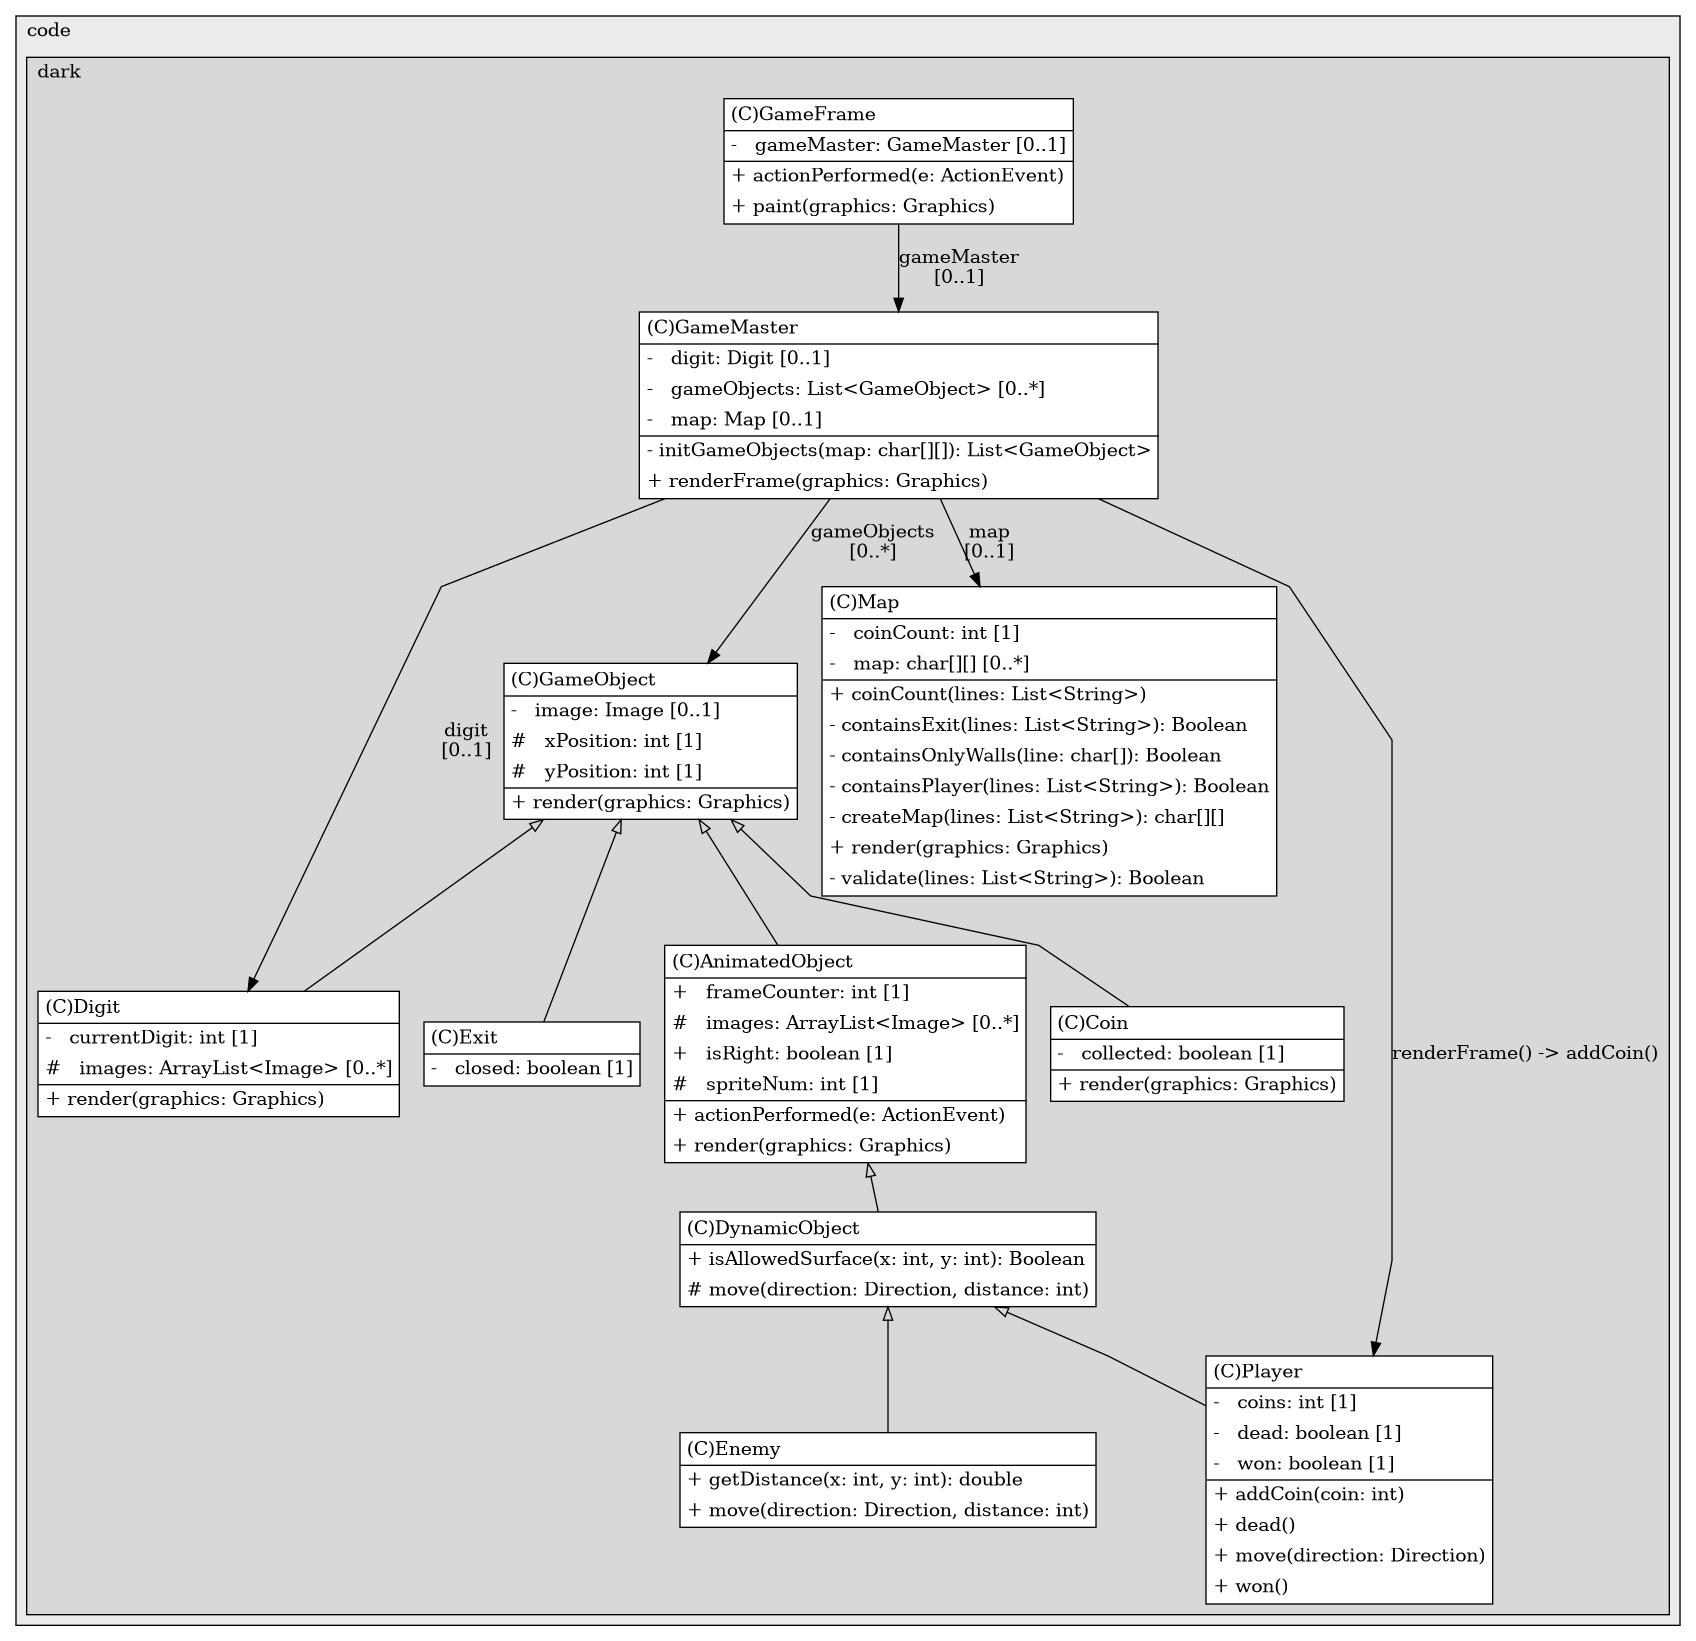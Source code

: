 @startuml

/' diagram meta data start
config=StructureConfiguration;
{
  "projectClassification": {
    "searchMode": "OpenProject", // OpenProject, AllProjects
    "includedProjects": "",
    "pathEndKeywords": "*.impl",
    "isClientPath": "",
    "isClientName": "",
    "isTestPath": "",
    "isTestName": "",
    "isMappingPath": "",
    "isMappingName": "",
    "isDataAccessPath": "",
    "isDataAccessName": "",
    "isDataStructurePath": "",
    "isDataStructureName": "",
    "isInterfaceStructuresPath": "",
    "isInterfaceStructuresName": "",
    "isEntryPointPath": "",
    "isEntryPointName": "",
    "treatFinalFieldsAsMandatory": false
  },
  "graphRestriction": {
    "classPackageExcludeFilter": "",
    "classPackageIncludeFilter": "",
    "classNameExcludeFilter": "",
    "classNameIncludeFilter": "",
    "methodNameExcludeFilter": "",
    "methodNameIncludeFilter": "",
    "removeByInheritance": "", // inheritance/annotation based filtering is done in a second step
    "removeByAnnotation": "",
    "removeByClassPackage": "", // cleanup the graph after inheritance/annotation based filtering is done
    "removeByClassName": "",
    "cutMappings": false,
    "cutEnum": true,
    "cutTests": true,
    "cutClient": true,
    "cutDataAccess": false,
    "cutInterfaceStructures": false,
    "cutDataStructures": false,
    "cutGetterAndSetter": true,
    "cutConstructors": true
  },
  "graphTraversal": {
    "forwardDepth": 6,
    "backwardDepth": 6,
    "classPackageExcludeFilter": "",
    "classPackageIncludeFilter": "",
    "classNameExcludeFilter": "",
    "classNameIncludeFilter": "",
    "methodNameExcludeFilter": "",
    "methodNameIncludeFilter": "",
    "hideMappings": false,
    "hideDataStructures": false,
    "hidePrivateMethods": true,
    "hideInterfaceCalls": true, // indirection: implementation -> interface (is hidden) -> implementation
    "onlyShowApplicationEntryPoints": false, // root node is included
    "useMethodCallsForStructureDiagram": "ForwardOnly" // ForwardOnly, BothDirections, No
  },
  "details": {
    "aggregation": "GroupByClass", // ByClass, GroupByClass, None
    "showClassGenericTypes": true,
    "showMethods": true,
    "showMethodParameterNames": true,
    "showMethodParameterTypes": true,
    "showMethodReturnType": true,
    "showPackageLevels": 2,
    "showDetailedClassStructure": true
  },
  "rootClass": "future.code.dark.dungeon.service.GameMaster",
  "extensionCallbackMethod": "" // qualified.class.name#methodName - signature: public static String method(String)
}
diagram meta data end '/



digraph g {
    rankdir="TB"
    splines=polyline
    

'nodes 
subgraph cluster_3059181 { 
   	label=code
	labeljust=l
	fillcolor="#ececec"
	style=filled
   
   subgraph cluster_1172756777 { 
   	label=dark
	labeljust=l
	fillcolor="#d8d8d8"
	style=filled
   
   AnimatedObject2120506165[
	label=<<TABLE BORDER="1" CELLBORDER="0" CELLPADDING="4" CELLSPACING="0">
<TR><TD ALIGN="LEFT" >(C)AnimatedObject</TD></TR>
<HR/>
<TR><TD ALIGN="LEFT" >+   frameCounter: int [1]</TD></TR>
<TR><TD ALIGN="LEFT" >#   images: ArrayList&lt;Image&gt; [0..*]</TD></TR>
<TR><TD ALIGN="LEFT" >+   isRight: boolean [1]</TD></TR>
<TR><TD ALIGN="LEFT" >#   spriteNum: int [1]</TD></TR>
<HR/>
<TR><TD ALIGN="LEFT" >+ actionPerformed(e: ActionEvent)</TD></TR>
<TR><TD ALIGN="LEFT" >+ render(graphics: Graphics)</TD></TR>
</TABLE>>
	style=filled
	margin=0
	shape=plaintext
	fillcolor="#FFFFFF"
];

Coin2120506165[
	label=<<TABLE BORDER="1" CELLBORDER="0" CELLPADDING="4" CELLSPACING="0">
<TR><TD ALIGN="LEFT" >(C)Coin</TD></TR>
<HR/>
<TR><TD ALIGN="LEFT" >-   collected: boolean [1]</TD></TR>
<HR/>
<TR><TD ALIGN="LEFT" >+ render(graphics: Graphics)</TD></TR>
</TABLE>>
	style=filled
	margin=0
	shape=plaintext
	fillcolor="#FFFFFF"
];

Digit2120506165[
	label=<<TABLE BORDER="1" CELLBORDER="0" CELLPADDING="4" CELLSPACING="0">
<TR><TD ALIGN="LEFT" >(C)Digit</TD></TR>
<HR/>
<TR><TD ALIGN="LEFT" >-   currentDigit: int [1]</TD></TR>
<TR><TD ALIGN="LEFT" >#   images: ArrayList&lt;Image&gt; [0..*]</TD></TR>
<HR/>
<TR><TD ALIGN="LEFT" >+ render(graphics: Graphics)</TD></TR>
</TABLE>>
	style=filled
	margin=0
	shape=plaintext
	fillcolor="#FFFFFF"
];

DynamicObject2120506165[
	label=<<TABLE BORDER="1" CELLBORDER="0" CELLPADDING="4" CELLSPACING="0">
<TR><TD ALIGN="LEFT" >(C)DynamicObject</TD></TR>
<HR/>
<TR><TD ALIGN="LEFT" >+ isAllowedSurface(x: int, y: int): Boolean</TD></TR>
<TR><TD ALIGN="LEFT" ># move(direction: Direction, distance: int)</TD></TR>
</TABLE>>
	style=filled
	margin=0
	shape=plaintext
	fillcolor="#FFFFFF"
];

Enemy2120506165[
	label=<<TABLE BORDER="1" CELLBORDER="0" CELLPADDING="4" CELLSPACING="0">
<TR><TD ALIGN="LEFT" >(C)Enemy</TD></TR>
<HR/>
<TR><TD ALIGN="LEFT" >+ getDistance(x: int, y: int): double</TD></TR>
<TR><TD ALIGN="LEFT" >+ move(direction: Direction, distance: int)</TD></TR>
</TABLE>>
	style=filled
	margin=0
	shape=plaintext
	fillcolor="#FFFFFF"
];

Exit2120506165[
	label=<<TABLE BORDER="1" CELLBORDER="0" CELLPADDING="4" CELLSPACING="0">
<TR><TD ALIGN="LEFT" >(C)Exit</TD></TR>
<HR/>
<TR><TD ALIGN="LEFT" >-   closed: boolean [1]</TD></TR>
</TABLE>>
	style=filled
	margin=0
	shape=plaintext
	fillcolor="#FFFFFF"
];

GameFrame94531384[
	label=<<TABLE BORDER="1" CELLBORDER="0" CELLPADDING="4" CELLSPACING="0">
<TR><TD ALIGN="LEFT" >(C)GameFrame</TD></TR>
<HR/>
<TR><TD ALIGN="LEFT" >-   gameMaster: GameMaster [0..1]</TD></TR>
<HR/>
<TR><TD ALIGN="LEFT" >+ actionPerformed(e: ActionEvent)</TD></TR>
<TR><TD ALIGN="LEFT" >+ paint(graphics: Graphics)</TD></TR>
</TABLE>>
	style=filled
	margin=0
	shape=plaintext
	fillcolor="#FFFFFF"
];

GameMaster2138410495[
	label=<<TABLE BORDER="1" CELLBORDER="0" CELLPADDING="4" CELLSPACING="0">
<TR><TD ALIGN="LEFT" >(C)GameMaster</TD></TR>
<HR/>
<TR><TD ALIGN="LEFT" >-   digit: Digit [0..1]</TD></TR>
<TR><TD ALIGN="LEFT" >-   gameObjects: List&lt;GameObject&gt; [0..*]</TD></TR>
<TR><TD ALIGN="LEFT" >-   map: Map [0..1]</TD></TR>
<HR/>
<TR><TD ALIGN="LEFT" >- initGameObjects(map: char[][]): List&lt;GameObject&gt;</TD></TR>
<TR><TD ALIGN="LEFT" >+ renderFrame(graphics: Graphics)</TD></TR>
</TABLE>>
	style=filled
	margin=0
	shape=plaintext
	fillcolor="#FFFFFF"
];

GameObject2120506165[
	label=<<TABLE BORDER="1" CELLBORDER="0" CELLPADDING="4" CELLSPACING="0">
<TR><TD ALIGN="LEFT" >(C)GameObject</TD></TR>
<HR/>
<TR><TD ALIGN="LEFT" >-   image: Image [0..1]</TD></TR>
<TR><TD ALIGN="LEFT" >#   xPosition: int [1]</TD></TR>
<TR><TD ALIGN="LEFT" >#   yPosition: int [1]</TD></TR>
<HR/>
<TR><TD ALIGN="LEFT" >+ render(graphics: Graphics)</TD></TR>
</TABLE>>
	style=filled
	margin=0
	shape=plaintext
	fillcolor="#FFFFFF"
];

Map2120506165[
	label=<<TABLE BORDER="1" CELLBORDER="0" CELLPADDING="4" CELLSPACING="0">
<TR><TD ALIGN="LEFT" >(C)Map</TD></TR>
<HR/>
<TR><TD ALIGN="LEFT" >-   coinCount: int [1]</TD></TR>
<TR><TD ALIGN="LEFT" >-   map: char[][] [0..*]</TD></TR>
<HR/>
<TR><TD ALIGN="LEFT" >+ coinCount(lines: List&lt;String&gt;)</TD></TR>
<TR><TD ALIGN="LEFT" >- containsExit(lines: List&lt;String&gt;): Boolean</TD></TR>
<TR><TD ALIGN="LEFT" >- containsOnlyWalls(line: char[]): Boolean</TD></TR>
<TR><TD ALIGN="LEFT" >- containsPlayer(lines: List&lt;String&gt;): Boolean</TD></TR>
<TR><TD ALIGN="LEFT" >- createMap(lines: List&lt;String&gt;): char[][]</TD></TR>
<TR><TD ALIGN="LEFT" >+ render(graphics: Graphics)</TD></TR>
<TR><TD ALIGN="LEFT" >- validate(lines: List&lt;String&gt;): Boolean</TD></TR>
</TABLE>>
	style=filled
	margin=0
	shape=plaintext
	fillcolor="#FFFFFF"
];

Player2120506165[
	label=<<TABLE BORDER="1" CELLBORDER="0" CELLPADDING="4" CELLSPACING="0">
<TR><TD ALIGN="LEFT" >(C)Player</TD></TR>
<HR/>
<TR><TD ALIGN="LEFT" >-   coins: int [1]</TD></TR>
<TR><TD ALIGN="LEFT" >-   dead: boolean [1]</TD></TR>
<TR><TD ALIGN="LEFT" >-   won: boolean [1]</TD></TR>
<HR/>
<TR><TD ALIGN="LEFT" >+ addCoin(coin: int)</TD></TR>
<TR><TD ALIGN="LEFT" >+ dead()</TD></TR>
<TR><TD ALIGN="LEFT" >+ move(direction: Direction)</TD></TR>
<TR><TD ALIGN="LEFT" >+ won()</TD></TR>
</TABLE>>
	style=filled
	margin=0
	shape=plaintext
	fillcolor="#FFFFFF"
];
} 
} 

'edges    
AnimatedObject2120506165 -> DynamicObject2120506165[arrowhead=none, arrowtail=empty, dir=both];
DynamicObject2120506165 -> Enemy2120506165[arrowhead=none, arrowtail=empty, dir=both];
DynamicObject2120506165 -> Player2120506165[arrowhead=none, arrowtail=empty, dir=both];
GameFrame94531384 -> GameMaster2138410495[label="gameMaster
[0..1]"];
GameMaster2138410495 -> Digit2120506165[label="digit
[0..1]"];
GameMaster2138410495 -> GameObject2120506165[label="gameObjects
[0..*]"];
GameMaster2138410495 -> Map2120506165[label="map
[0..1]"];
GameMaster2138410495 -> Player2120506165[label="renderFrame() -> addCoin()"];
GameObject2120506165 -> AnimatedObject2120506165[arrowhead=none, arrowtail=empty, dir=both];
GameObject2120506165 -> Coin2120506165[arrowhead=none, arrowtail=empty, dir=both];
GameObject2120506165 -> Digit2120506165[arrowhead=none, arrowtail=empty, dir=both];
GameObject2120506165 -> Exit2120506165[arrowhead=none, arrowtail=empty, dir=both];
    
}
@enduml